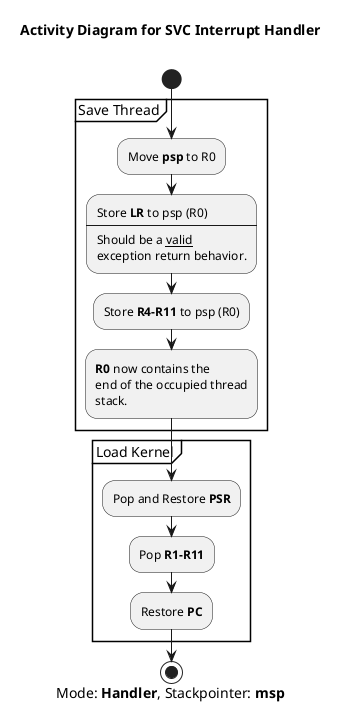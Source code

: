 @startuml ACT_OTOS_SysCall
title Activity Diagram for **SVC** Interrupt Handler\n
caption Mode: **Handler**, Stackpointer: **msp**

start
partition "Save Thread" {
    :Move **psp** to R0;
    :Store **LR** to psp (R0)
    ----
    Should be a __valid__
    exception return behavior.;
    :Store **R4-R11** to psp (R0);
    :**R0** now contains the
    end of the occupied thread
    stack. ;
}
partition "Load Kernel" {
    :Pop and Restore **PSR**;
    :Pop **R1-R11**;
    :Restore **PC**;
}
stop
@enduml